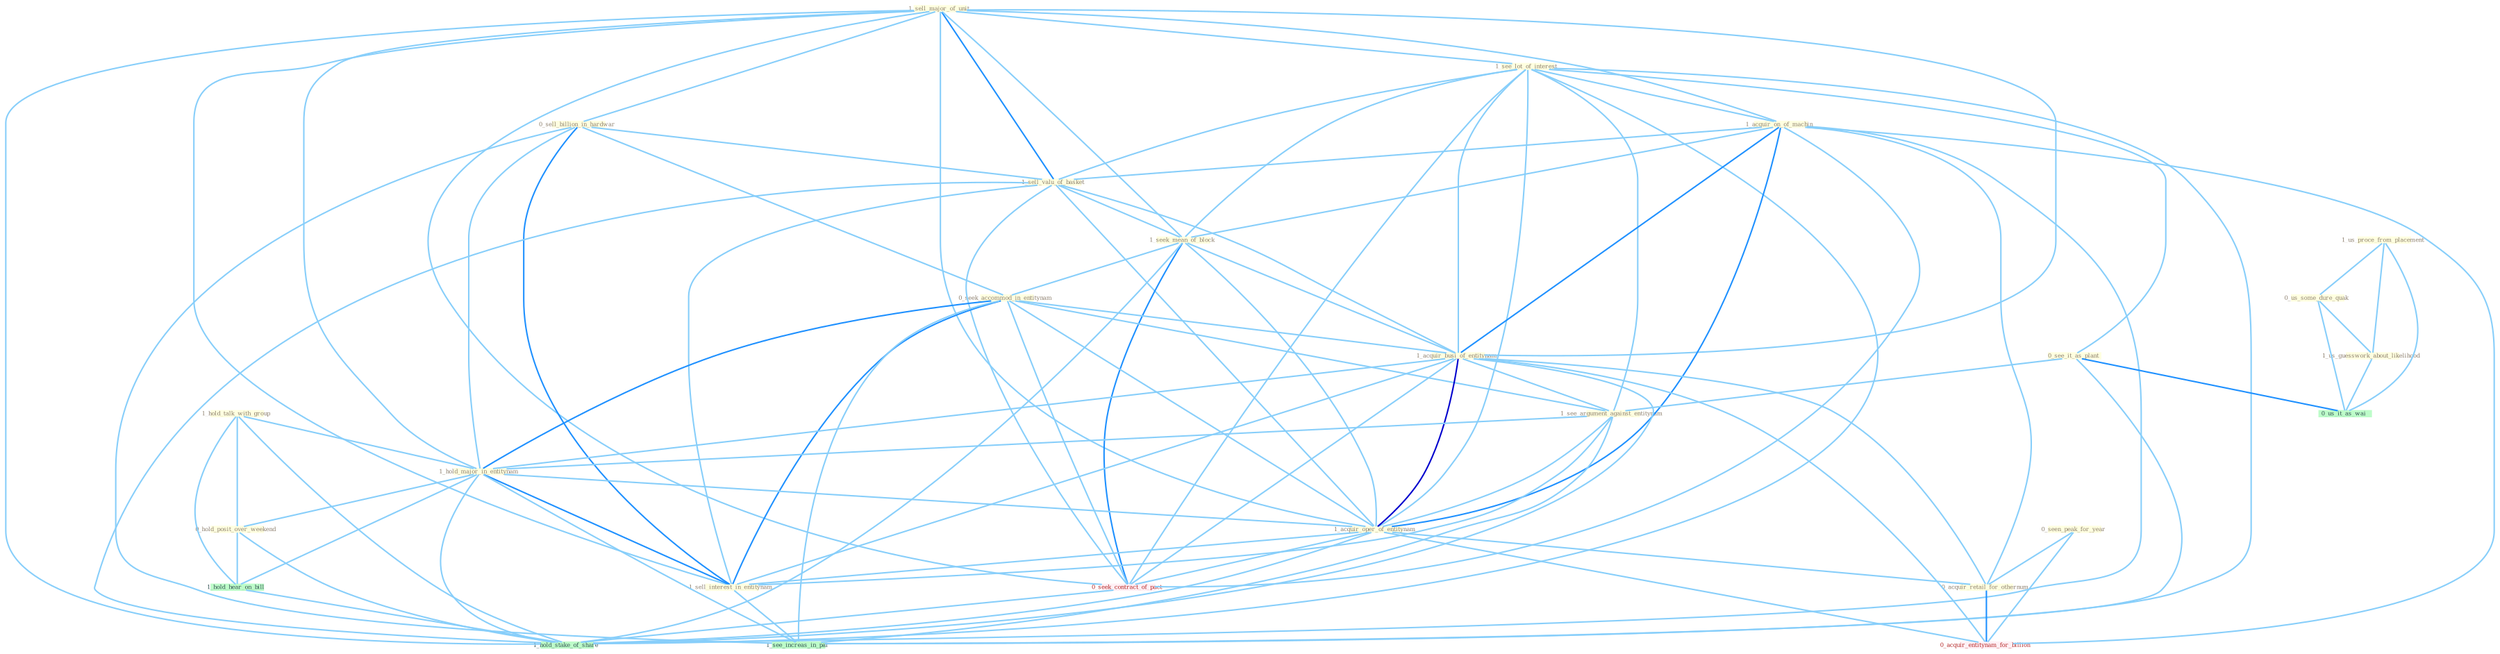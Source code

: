 Graph G{ 
    node
    [shape=polygon,style=filled,width=.5,height=.06,color="#BDFCC9",fixedsize=true,fontsize=4,
    fontcolor="#2f4f4f"];
    {node
    [color="#ffffe0", fontcolor="#8b7d6b"] "1_sell_major_of_unit " "1_see_lot_of_interest " "0_sell_billion_in_hardwar " "1_acquir_on_of_machin " "1_sell_valu_of_basket " "0_see_it_as_plant " "1_seek_mean_of_block " "1_us_proce_from_placement " "0_seek_accommod_in_entitynam " "1_acquir_busi_of_entitynam " "0_us_some_dure_quak " "1_see_argument_against_entitynam " "1_hold_talk_with_group " "1_hold_major_in_entitynam " "0_hold_posit_over_weekend " "1_acquir_oper_of_entitynam " "1_us_guesswork_about_likelihood " "1_sell_interest_in_entitynam " "0_seen_peak_for_year " "0_acquir_retail_for_othernum "}
{node [color="#fff0f5", fontcolor="#b22222"] "0_seek_contract_of_pact " "0_acquir_entitynam_for_billion "}
edge [color="#B0E2FF"];

	"1_sell_major_of_unit " -- "1_see_lot_of_interest " [w="1", color="#87cefa" ];
	"1_sell_major_of_unit " -- "0_sell_billion_in_hardwar " [w="1", color="#87cefa" ];
	"1_sell_major_of_unit " -- "1_acquir_on_of_machin " [w="1", color="#87cefa" ];
	"1_sell_major_of_unit " -- "1_sell_valu_of_basket " [w="2", color="#1e90ff" , len=0.8];
	"1_sell_major_of_unit " -- "1_seek_mean_of_block " [w="1", color="#87cefa" ];
	"1_sell_major_of_unit " -- "1_acquir_busi_of_entitynam " [w="1", color="#87cefa" ];
	"1_sell_major_of_unit " -- "1_hold_major_in_entitynam " [w="1", color="#87cefa" ];
	"1_sell_major_of_unit " -- "1_acquir_oper_of_entitynam " [w="1", color="#87cefa" ];
	"1_sell_major_of_unit " -- "1_sell_interest_in_entitynam " [w="1", color="#87cefa" ];
	"1_sell_major_of_unit " -- "0_seek_contract_of_pact " [w="1", color="#87cefa" ];
	"1_sell_major_of_unit " -- "1_hold_stake_of_share " [w="1", color="#87cefa" ];
	"1_see_lot_of_interest " -- "1_acquir_on_of_machin " [w="1", color="#87cefa" ];
	"1_see_lot_of_interest " -- "1_sell_valu_of_basket " [w="1", color="#87cefa" ];
	"1_see_lot_of_interest " -- "0_see_it_as_plant " [w="1", color="#87cefa" ];
	"1_see_lot_of_interest " -- "1_seek_mean_of_block " [w="1", color="#87cefa" ];
	"1_see_lot_of_interest " -- "1_acquir_busi_of_entitynam " [w="1", color="#87cefa" ];
	"1_see_lot_of_interest " -- "1_see_argument_against_entitynam " [w="1", color="#87cefa" ];
	"1_see_lot_of_interest " -- "1_acquir_oper_of_entitynam " [w="1", color="#87cefa" ];
	"1_see_lot_of_interest " -- "0_seek_contract_of_pact " [w="1", color="#87cefa" ];
	"1_see_lot_of_interest " -- "1_see_increas_in_pai " [w="1", color="#87cefa" ];
	"1_see_lot_of_interest " -- "1_hold_stake_of_share " [w="1", color="#87cefa" ];
	"0_sell_billion_in_hardwar " -- "1_sell_valu_of_basket " [w="1", color="#87cefa" ];
	"0_sell_billion_in_hardwar " -- "0_seek_accommod_in_entitynam " [w="1", color="#87cefa" ];
	"0_sell_billion_in_hardwar " -- "1_hold_major_in_entitynam " [w="1", color="#87cefa" ];
	"0_sell_billion_in_hardwar " -- "1_sell_interest_in_entitynam " [w="2", color="#1e90ff" , len=0.8];
	"0_sell_billion_in_hardwar " -- "1_see_increas_in_pai " [w="1", color="#87cefa" ];
	"1_acquir_on_of_machin " -- "1_sell_valu_of_basket " [w="1", color="#87cefa" ];
	"1_acquir_on_of_machin " -- "1_seek_mean_of_block " [w="1", color="#87cefa" ];
	"1_acquir_on_of_machin " -- "1_acquir_busi_of_entitynam " [w="2", color="#1e90ff" , len=0.8];
	"1_acquir_on_of_machin " -- "1_acquir_oper_of_entitynam " [w="2", color="#1e90ff" , len=0.8];
	"1_acquir_on_of_machin " -- "0_acquir_retail_for_othernum " [w="1", color="#87cefa" ];
	"1_acquir_on_of_machin " -- "0_seek_contract_of_pact " [w="1", color="#87cefa" ];
	"1_acquir_on_of_machin " -- "0_acquir_entitynam_for_billion " [w="1", color="#87cefa" ];
	"1_acquir_on_of_machin " -- "1_hold_stake_of_share " [w="1", color="#87cefa" ];
	"1_sell_valu_of_basket " -- "1_seek_mean_of_block " [w="1", color="#87cefa" ];
	"1_sell_valu_of_basket " -- "1_acquir_busi_of_entitynam " [w="1", color="#87cefa" ];
	"1_sell_valu_of_basket " -- "1_acquir_oper_of_entitynam " [w="1", color="#87cefa" ];
	"1_sell_valu_of_basket " -- "1_sell_interest_in_entitynam " [w="1", color="#87cefa" ];
	"1_sell_valu_of_basket " -- "0_seek_contract_of_pact " [w="1", color="#87cefa" ];
	"1_sell_valu_of_basket " -- "1_hold_stake_of_share " [w="1", color="#87cefa" ];
	"0_see_it_as_plant " -- "1_see_argument_against_entitynam " [w="1", color="#87cefa" ];
	"0_see_it_as_plant " -- "0_us_it_as_wai " [w="2", color="#1e90ff" , len=0.8];
	"0_see_it_as_plant " -- "1_see_increas_in_pai " [w="1", color="#87cefa" ];
	"1_seek_mean_of_block " -- "0_seek_accommod_in_entitynam " [w="1", color="#87cefa" ];
	"1_seek_mean_of_block " -- "1_acquir_busi_of_entitynam " [w="1", color="#87cefa" ];
	"1_seek_mean_of_block " -- "1_acquir_oper_of_entitynam " [w="1", color="#87cefa" ];
	"1_seek_mean_of_block " -- "0_seek_contract_of_pact " [w="2", color="#1e90ff" , len=0.8];
	"1_seek_mean_of_block " -- "1_hold_stake_of_share " [w="1", color="#87cefa" ];
	"1_us_proce_from_placement " -- "0_us_some_dure_quak " [w="1", color="#87cefa" ];
	"1_us_proce_from_placement " -- "1_us_guesswork_about_likelihood " [w="1", color="#87cefa" ];
	"1_us_proce_from_placement " -- "0_us_it_as_wai " [w="1", color="#87cefa" ];
	"0_seek_accommod_in_entitynam " -- "1_acquir_busi_of_entitynam " [w="1", color="#87cefa" ];
	"0_seek_accommod_in_entitynam " -- "1_see_argument_against_entitynam " [w="1", color="#87cefa" ];
	"0_seek_accommod_in_entitynam " -- "1_hold_major_in_entitynam " [w="2", color="#1e90ff" , len=0.8];
	"0_seek_accommod_in_entitynam " -- "1_acquir_oper_of_entitynam " [w="1", color="#87cefa" ];
	"0_seek_accommod_in_entitynam " -- "1_sell_interest_in_entitynam " [w="2", color="#1e90ff" , len=0.8];
	"0_seek_accommod_in_entitynam " -- "0_seek_contract_of_pact " [w="1", color="#87cefa" ];
	"0_seek_accommod_in_entitynam " -- "1_see_increas_in_pai " [w="1", color="#87cefa" ];
	"1_acquir_busi_of_entitynam " -- "1_see_argument_against_entitynam " [w="1", color="#87cefa" ];
	"1_acquir_busi_of_entitynam " -- "1_hold_major_in_entitynam " [w="1", color="#87cefa" ];
	"1_acquir_busi_of_entitynam " -- "1_acquir_oper_of_entitynam " [w="3", color="#0000cd" , len=0.6];
	"1_acquir_busi_of_entitynam " -- "1_sell_interest_in_entitynam " [w="1", color="#87cefa" ];
	"1_acquir_busi_of_entitynam " -- "0_acquir_retail_for_othernum " [w="1", color="#87cefa" ];
	"1_acquir_busi_of_entitynam " -- "0_seek_contract_of_pact " [w="1", color="#87cefa" ];
	"1_acquir_busi_of_entitynam " -- "0_acquir_entitynam_for_billion " [w="1", color="#87cefa" ];
	"1_acquir_busi_of_entitynam " -- "1_hold_stake_of_share " [w="1", color="#87cefa" ];
	"0_us_some_dure_quak " -- "1_us_guesswork_about_likelihood " [w="1", color="#87cefa" ];
	"0_us_some_dure_quak " -- "0_us_it_as_wai " [w="1", color="#87cefa" ];
	"1_see_argument_against_entitynam " -- "1_hold_major_in_entitynam " [w="1", color="#87cefa" ];
	"1_see_argument_against_entitynam " -- "1_acquir_oper_of_entitynam " [w="1", color="#87cefa" ];
	"1_see_argument_against_entitynam " -- "1_sell_interest_in_entitynam " [w="1", color="#87cefa" ];
	"1_see_argument_against_entitynam " -- "1_see_increas_in_pai " [w="1", color="#87cefa" ];
	"1_hold_talk_with_group " -- "1_hold_major_in_entitynam " [w="1", color="#87cefa" ];
	"1_hold_talk_with_group " -- "0_hold_posit_over_weekend " [w="1", color="#87cefa" ];
	"1_hold_talk_with_group " -- "1_hold_hear_on_bill " [w="1", color="#87cefa" ];
	"1_hold_talk_with_group " -- "1_hold_stake_of_share " [w="1", color="#87cefa" ];
	"1_hold_major_in_entitynam " -- "0_hold_posit_over_weekend " [w="1", color="#87cefa" ];
	"1_hold_major_in_entitynam " -- "1_acquir_oper_of_entitynam " [w="1", color="#87cefa" ];
	"1_hold_major_in_entitynam " -- "1_sell_interest_in_entitynam " [w="2", color="#1e90ff" , len=0.8];
	"1_hold_major_in_entitynam " -- "1_see_increas_in_pai " [w="1", color="#87cefa" ];
	"1_hold_major_in_entitynam " -- "1_hold_hear_on_bill " [w="1", color="#87cefa" ];
	"1_hold_major_in_entitynam " -- "1_hold_stake_of_share " [w="1", color="#87cefa" ];
	"0_hold_posit_over_weekend " -- "1_hold_hear_on_bill " [w="1", color="#87cefa" ];
	"0_hold_posit_over_weekend " -- "1_hold_stake_of_share " [w="1", color="#87cefa" ];
	"1_acquir_oper_of_entitynam " -- "1_sell_interest_in_entitynam " [w="1", color="#87cefa" ];
	"1_acquir_oper_of_entitynam " -- "0_acquir_retail_for_othernum " [w="1", color="#87cefa" ];
	"1_acquir_oper_of_entitynam " -- "0_seek_contract_of_pact " [w="1", color="#87cefa" ];
	"1_acquir_oper_of_entitynam " -- "0_acquir_entitynam_for_billion " [w="1", color="#87cefa" ];
	"1_acquir_oper_of_entitynam " -- "1_hold_stake_of_share " [w="1", color="#87cefa" ];
	"1_us_guesswork_about_likelihood " -- "0_us_it_as_wai " [w="1", color="#87cefa" ];
	"1_sell_interest_in_entitynam " -- "1_see_increas_in_pai " [w="1", color="#87cefa" ];
	"0_seen_peak_for_year " -- "0_acquir_retail_for_othernum " [w="1", color="#87cefa" ];
	"0_seen_peak_for_year " -- "0_acquir_entitynam_for_billion " [w="1", color="#87cefa" ];
	"0_acquir_retail_for_othernum " -- "0_acquir_entitynam_for_billion " [w="2", color="#1e90ff" , len=0.8];
	"0_seek_contract_of_pact " -- "1_hold_stake_of_share " [w="1", color="#87cefa" ];
	"1_hold_hear_on_bill " -- "1_hold_stake_of_share " [w="1", color="#87cefa" ];
}